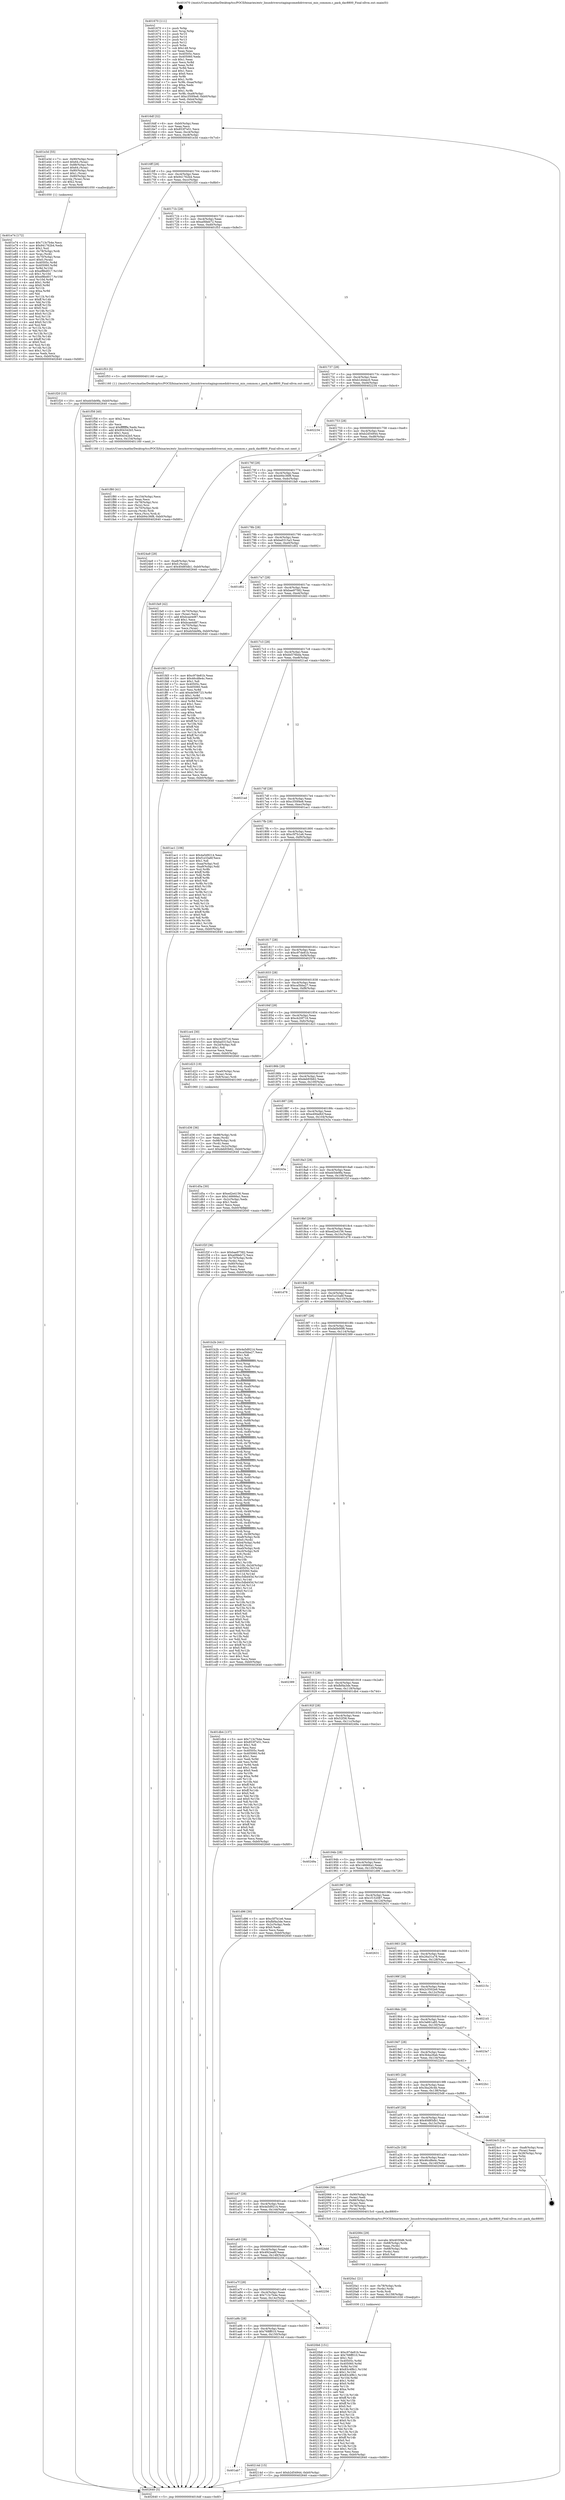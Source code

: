 digraph "0x401670" {
  label = "0x401670 (/mnt/c/Users/mathe/Desktop/tcc/POCII/binaries/extr_linuxdriversstagingcomedidriversni_mio_common.c_pack_dac8800_Final-ollvm.out::main(0))"
  labelloc = "t"
  node[shape=record]

  Entry [label="",width=0.3,height=0.3,shape=circle,fillcolor=black,style=filled]
  "0x4016df" [label="{
     0x4016df [32]\l
     | [instrs]\l
     &nbsp;&nbsp;0x4016df \<+6\>: mov -0xb0(%rbp),%eax\l
     &nbsp;&nbsp;0x4016e5 \<+2\>: mov %eax,%ecx\l
     &nbsp;&nbsp;0x4016e7 \<+6\>: sub $0x853f7e51,%ecx\l
     &nbsp;&nbsp;0x4016ed \<+6\>: mov %eax,-0xc4(%rbp)\l
     &nbsp;&nbsp;0x4016f3 \<+6\>: mov %ecx,-0xc8(%rbp)\l
     &nbsp;&nbsp;0x4016f9 \<+6\>: je 0000000000401e3d \<main+0x7cd\>\l
  }"]
  "0x401e3d" [label="{
     0x401e3d [55]\l
     | [instrs]\l
     &nbsp;&nbsp;0x401e3d \<+7\>: mov -0x90(%rbp),%rax\l
     &nbsp;&nbsp;0x401e44 \<+6\>: movl $0x64,(%rax)\l
     &nbsp;&nbsp;0x401e4a \<+7\>: mov -0x88(%rbp),%rax\l
     &nbsp;&nbsp;0x401e51 \<+6\>: movl $0x64,(%rax)\l
     &nbsp;&nbsp;0x401e57 \<+4\>: mov -0x80(%rbp),%rax\l
     &nbsp;&nbsp;0x401e5b \<+6\>: movl $0x1,(%rax)\l
     &nbsp;&nbsp;0x401e61 \<+4\>: mov -0x80(%rbp),%rax\l
     &nbsp;&nbsp;0x401e65 \<+3\>: movslq (%rax),%rax\l
     &nbsp;&nbsp;0x401e68 \<+4\>: shl $0x2,%rax\l
     &nbsp;&nbsp;0x401e6c \<+3\>: mov %rax,%rdi\l
     &nbsp;&nbsp;0x401e6f \<+5\>: call 0000000000401050 \<malloc@plt\>\l
     | [calls]\l
     &nbsp;&nbsp;0x401050 \{1\} (unknown)\l
  }"]
  "0x4016ff" [label="{
     0x4016ff [28]\l
     | [instrs]\l
     &nbsp;&nbsp;0x4016ff \<+5\>: jmp 0000000000401704 \<main+0x94\>\l
     &nbsp;&nbsp;0x401704 \<+6\>: mov -0xc4(%rbp),%eax\l
     &nbsp;&nbsp;0x40170a \<+5\>: sub $0x941762b4,%eax\l
     &nbsp;&nbsp;0x40170f \<+6\>: mov %eax,-0xcc(%rbp)\l
     &nbsp;&nbsp;0x401715 \<+6\>: je 0000000000401f20 \<main+0x8b0\>\l
  }"]
  Exit [label="",width=0.3,height=0.3,shape=circle,fillcolor=black,style=filled,peripheries=2]
  "0x401f20" [label="{
     0x401f20 [15]\l
     | [instrs]\l
     &nbsp;&nbsp;0x401f20 \<+10\>: movl $0xeb5de9fa,-0xb0(%rbp)\l
     &nbsp;&nbsp;0x401f2a \<+5\>: jmp 0000000000402640 \<main+0xfd0\>\l
  }"]
  "0x40171b" [label="{
     0x40171b [28]\l
     | [instrs]\l
     &nbsp;&nbsp;0x40171b \<+5\>: jmp 0000000000401720 \<main+0xb0\>\l
     &nbsp;&nbsp;0x401720 \<+6\>: mov -0xc4(%rbp),%eax\l
     &nbsp;&nbsp;0x401726 \<+5\>: sub $0xa0fdeb72,%eax\l
     &nbsp;&nbsp;0x40172b \<+6\>: mov %eax,-0xd0(%rbp)\l
     &nbsp;&nbsp;0x401731 \<+6\>: je 0000000000401f53 \<main+0x8e3\>\l
  }"]
  "0x401ab7" [label="{
     0x401ab7\l
  }", style=dashed]
  "0x401f53" [label="{
     0x401f53 [5]\l
     | [instrs]\l
     &nbsp;&nbsp;0x401f53 \<+5\>: call 0000000000401160 \<next_i\>\l
     | [calls]\l
     &nbsp;&nbsp;0x401160 \{1\} (/mnt/c/Users/mathe/Desktop/tcc/POCII/binaries/extr_linuxdriversstagingcomedidriversni_mio_common.c_pack_dac8800_Final-ollvm.out::next_i)\l
  }"]
  "0x401737" [label="{
     0x401737 [28]\l
     | [instrs]\l
     &nbsp;&nbsp;0x401737 \<+5\>: jmp 000000000040173c \<main+0xcc\>\l
     &nbsp;&nbsp;0x40173c \<+6\>: mov -0xc4(%rbp),%eax\l
     &nbsp;&nbsp;0x401742 \<+5\>: sub $0xb1d44ec0,%eax\l
     &nbsp;&nbsp;0x401747 \<+6\>: mov %eax,-0xd4(%rbp)\l
     &nbsp;&nbsp;0x40174d \<+6\>: je 0000000000402234 \<main+0xbc4\>\l
  }"]
  "0x40214d" [label="{
     0x40214d [15]\l
     | [instrs]\l
     &nbsp;&nbsp;0x40214d \<+10\>: movl $0xb2d54944,-0xb0(%rbp)\l
     &nbsp;&nbsp;0x402157 \<+5\>: jmp 0000000000402640 \<main+0xfd0\>\l
  }"]
  "0x402234" [label="{
     0x402234\l
  }", style=dashed]
  "0x401753" [label="{
     0x401753 [28]\l
     | [instrs]\l
     &nbsp;&nbsp;0x401753 \<+5\>: jmp 0000000000401758 \<main+0xe8\>\l
     &nbsp;&nbsp;0x401758 \<+6\>: mov -0xc4(%rbp),%eax\l
     &nbsp;&nbsp;0x40175e \<+5\>: sub $0xb2d54944,%eax\l
     &nbsp;&nbsp;0x401763 \<+6\>: mov %eax,-0xd8(%rbp)\l
     &nbsp;&nbsp;0x401769 \<+6\>: je 00000000004024a9 \<main+0xe39\>\l
  }"]
  "0x401a9b" [label="{
     0x401a9b [28]\l
     | [instrs]\l
     &nbsp;&nbsp;0x401a9b \<+5\>: jmp 0000000000401aa0 \<main+0x430\>\l
     &nbsp;&nbsp;0x401aa0 \<+6\>: mov -0xc4(%rbp),%eax\l
     &nbsp;&nbsp;0x401aa6 \<+5\>: sub $0x768ff010,%eax\l
     &nbsp;&nbsp;0x401aab \<+6\>: mov %eax,-0x150(%rbp)\l
     &nbsp;&nbsp;0x401ab1 \<+6\>: je 000000000040214d \<main+0xadd\>\l
  }"]
  "0x4024a9" [label="{
     0x4024a9 [28]\l
     | [instrs]\l
     &nbsp;&nbsp;0x4024a9 \<+7\>: mov -0xa8(%rbp),%rax\l
     &nbsp;&nbsp;0x4024b0 \<+6\>: movl $0x0,(%rax)\l
     &nbsp;&nbsp;0x4024b6 \<+10\>: movl $0x40d85db1,-0xb0(%rbp)\l
     &nbsp;&nbsp;0x4024c0 \<+5\>: jmp 0000000000402640 \<main+0xfd0\>\l
  }"]
  "0x40176f" [label="{
     0x40176f [28]\l
     | [instrs]\l
     &nbsp;&nbsp;0x40176f \<+5\>: jmp 0000000000401774 \<main+0x104\>\l
     &nbsp;&nbsp;0x401774 \<+6\>: mov -0xc4(%rbp),%eax\l
     &nbsp;&nbsp;0x40177a \<+5\>: sub $0xb94c36f8,%eax\l
     &nbsp;&nbsp;0x40177f \<+6\>: mov %eax,-0xdc(%rbp)\l
     &nbsp;&nbsp;0x401785 \<+6\>: je 0000000000401fa9 \<main+0x939\>\l
  }"]
  "0x402522" [label="{
     0x402522\l
  }", style=dashed]
  "0x401fa9" [label="{
     0x401fa9 [42]\l
     | [instrs]\l
     &nbsp;&nbsp;0x401fa9 \<+4\>: mov -0x70(%rbp),%rax\l
     &nbsp;&nbsp;0x401fad \<+2\>: mov (%rax),%ecx\l
     &nbsp;&nbsp;0x401faf \<+6\>: add $0xbcae4d87,%ecx\l
     &nbsp;&nbsp;0x401fb5 \<+3\>: add $0x1,%ecx\l
     &nbsp;&nbsp;0x401fb8 \<+6\>: sub $0xbcae4d87,%ecx\l
     &nbsp;&nbsp;0x401fbe \<+4\>: mov -0x70(%rbp),%rax\l
     &nbsp;&nbsp;0x401fc2 \<+2\>: mov %ecx,(%rax)\l
     &nbsp;&nbsp;0x401fc4 \<+10\>: movl $0xeb5de9fa,-0xb0(%rbp)\l
     &nbsp;&nbsp;0x401fce \<+5\>: jmp 0000000000402640 \<main+0xfd0\>\l
  }"]
  "0x40178b" [label="{
     0x40178b [28]\l
     | [instrs]\l
     &nbsp;&nbsp;0x40178b \<+5\>: jmp 0000000000401790 \<main+0x120\>\l
     &nbsp;&nbsp;0x401790 \<+6\>: mov -0xc4(%rbp),%eax\l
     &nbsp;&nbsp;0x401796 \<+5\>: sub $0xba0315a3,%eax\l
     &nbsp;&nbsp;0x40179b \<+6\>: mov %eax,-0xe0(%rbp)\l
     &nbsp;&nbsp;0x4017a1 \<+6\>: je 0000000000401d02 \<main+0x692\>\l
  }"]
  "0x401a7f" [label="{
     0x401a7f [28]\l
     | [instrs]\l
     &nbsp;&nbsp;0x401a7f \<+5\>: jmp 0000000000401a84 \<main+0x414\>\l
     &nbsp;&nbsp;0x401a84 \<+6\>: mov -0xc4(%rbp),%eax\l
     &nbsp;&nbsp;0x401a8a \<+5\>: sub $0x713c7b4e,%eax\l
     &nbsp;&nbsp;0x401a8f \<+6\>: mov %eax,-0x14c(%rbp)\l
     &nbsp;&nbsp;0x401a95 \<+6\>: je 0000000000402522 \<main+0xeb2\>\l
  }"]
  "0x401d02" [label="{
     0x401d02\l
  }", style=dashed]
  "0x4017a7" [label="{
     0x4017a7 [28]\l
     | [instrs]\l
     &nbsp;&nbsp;0x4017a7 \<+5\>: jmp 00000000004017ac \<main+0x13c\>\l
     &nbsp;&nbsp;0x4017ac \<+6\>: mov -0xc4(%rbp),%eax\l
     &nbsp;&nbsp;0x4017b2 \<+5\>: sub $0xbae97582,%eax\l
     &nbsp;&nbsp;0x4017b7 \<+6\>: mov %eax,-0xe4(%rbp)\l
     &nbsp;&nbsp;0x4017bd \<+6\>: je 0000000000401fd3 \<main+0x963\>\l
  }"]
  "0x402256" [label="{
     0x402256\l
  }", style=dashed]
  "0x401fd3" [label="{
     0x401fd3 [147]\l
     | [instrs]\l
     &nbsp;&nbsp;0x401fd3 \<+5\>: mov $0xc97de81b,%eax\l
     &nbsp;&nbsp;0x401fd8 \<+5\>: mov $0x46cd8e4c,%ecx\l
     &nbsp;&nbsp;0x401fdd \<+2\>: mov $0x1,%dl\l
     &nbsp;&nbsp;0x401fdf \<+7\>: mov 0x40505c,%esi\l
     &nbsp;&nbsp;0x401fe6 \<+7\>: mov 0x405060,%edi\l
     &nbsp;&nbsp;0x401fed \<+3\>: mov %esi,%r8d\l
     &nbsp;&nbsp;0x401ff0 \<+7\>: add $0xde566723,%r8d\l
     &nbsp;&nbsp;0x401ff7 \<+4\>: sub $0x1,%r8d\l
     &nbsp;&nbsp;0x401ffb \<+7\>: sub $0xde566723,%r8d\l
     &nbsp;&nbsp;0x402002 \<+4\>: imul %r8d,%esi\l
     &nbsp;&nbsp;0x402006 \<+3\>: and $0x1,%esi\l
     &nbsp;&nbsp;0x402009 \<+3\>: cmp $0x0,%esi\l
     &nbsp;&nbsp;0x40200c \<+4\>: sete %r9b\l
     &nbsp;&nbsp;0x402010 \<+3\>: cmp $0xa,%edi\l
     &nbsp;&nbsp;0x402013 \<+4\>: setl %r10b\l
     &nbsp;&nbsp;0x402017 \<+3\>: mov %r9b,%r11b\l
     &nbsp;&nbsp;0x40201a \<+4\>: xor $0xff,%r11b\l
     &nbsp;&nbsp;0x40201e \<+3\>: mov %r10b,%bl\l
     &nbsp;&nbsp;0x402021 \<+3\>: xor $0xff,%bl\l
     &nbsp;&nbsp;0x402024 \<+3\>: xor $0x1,%dl\l
     &nbsp;&nbsp;0x402027 \<+3\>: mov %r11b,%r14b\l
     &nbsp;&nbsp;0x40202a \<+4\>: and $0xff,%r14b\l
     &nbsp;&nbsp;0x40202e \<+3\>: and %dl,%r9b\l
     &nbsp;&nbsp;0x402031 \<+3\>: mov %bl,%r15b\l
     &nbsp;&nbsp;0x402034 \<+4\>: and $0xff,%r15b\l
     &nbsp;&nbsp;0x402038 \<+3\>: and %dl,%r10b\l
     &nbsp;&nbsp;0x40203b \<+3\>: or %r9b,%r14b\l
     &nbsp;&nbsp;0x40203e \<+3\>: or %r10b,%r15b\l
     &nbsp;&nbsp;0x402041 \<+3\>: xor %r15b,%r14b\l
     &nbsp;&nbsp;0x402044 \<+3\>: or %bl,%r11b\l
     &nbsp;&nbsp;0x402047 \<+4\>: xor $0xff,%r11b\l
     &nbsp;&nbsp;0x40204b \<+3\>: or $0x1,%dl\l
     &nbsp;&nbsp;0x40204e \<+3\>: and %dl,%r11b\l
     &nbsp;&nbsp;0x402051 \<+3\>: or %r11b,%r14b\l
     &nbsp;&nbsp;0x402054 \<+4\>: test $0x1,%r14b\l
     &nbsp;&nbsp;0x402058 \<+3\>: cmovne %ecx,%eax\l
     &nbsp;&nbsp;0x40205b \<+6\>: mov %eax,-0xb0(%rbp)\l
     &nbsp;&nbsp;0x402061 \<+5\>: jmp 0000000000402640 \<main+0xfd0\>\l
  }"]
  "0x4017c3" [label="{
     0x4017c3 [28]\l
     | [instrs]\l
     &nbsp;&nbsp;0x4017c3 \<+5\>: jmp 00000000004017c8 \<main+0x158\>\l
     &nbsp;&nbsp;0x4017c8 \<+6\>: mov -0xc4(%rbp),%eax\l
     &nbsp;&nbsp;0x4017ce \<+5\>: sub $0xbb576bda,%eax\l
     &nbsp;&nbsp;0x4017d3 \<+6\>: mov %eax,-0xe8(%rbp)\l
     &nbsp;&nbsp;0x4017d9 \<+6\>: je 00000000004021ad \<main+0xb3d\>\l
  }"]
  "0x401a63" [label="{
     0x401a63 [28]\l
     | [instrs]\l
     &nbsp;&nbsp;0x401a63 \<+5\>: jmp 0000000000401a68 \<main+0x3f8\>\l
     &nbsp;&nbsp;0x401a68 \<+6\>: mov -0xc4(%rbp),%eax\l
     &nbsp;&nbsp;0x401a6e \<+5\>: sub $0x4f42ea6f,%eax\l
     &nbsp;&nbsp;0x401a73 \<+6\>: mov %eax,-0x148(%rbp)\l
     &nbsp;&nbsp;0x401a79 \<+6\>: je 0000000000402256 \<main+0xbe6\>\l
  }"]
  "0x4021ad" [label="{
     0x4021ad\l
  }", style=dashed]
  "0x4017df" [label="{
     0x4017df [28]\l
     | [instrs]\l
     &nbsp;&nbsp;0x4017df \<+5\>: jmp 00000000004017e4 \<main+0x174\>\l
     &nbsp;&nbsp;0x4017e4 \<+6\>: mov -0xc4(%rbp),%eax\l
     &nbsp;&nbsp;0x4017ea \<+5\>: sub $0xc350f4e8,%eax\l
     &nbsp;&nbsp;0x4017ef \<+6\>: mov %eax,-0xec(%rbp)\l
     &nbsp;&nbsp;0x4017f5 \<+6\>: je 0000000000401ac1 \<main+0x451\>\l
  }"]
  "0x4024dd" [label="{
     0x4024dd\l
  }", style=dashed]
  "0x401ac1" [label="{
     0x401ac1 [106]\l
     | [instrs]\l
     &nbsp;&nbsp;0x401ac1 \<+5\>: mov $0x4a5d9214,%eax\l
     &nbsp;&nbsp;0x401ac6 \<+5\>: mov $0xf1e33a6f,%ecx\l
     &nbsp;&nbsp;0x401acb \<+2\>: mov $0x1,%dl\l
     &nbsp;&nbsp;0x401acd \<+7\>: mov -0xaa(%rbp),%sil\l
     &nbsp;&nbsp;0x401ad4 \<+7\>: mov -0xa9(%rbp),%dil\l
     &nbsp;&nbsp;0x401adb \<+3\>: mov %sil,%r8b\l
     &nbsp;&nbsp;0x401ade \<+4\>: xor $0xff,%r8b\l
     &nbsp;&nbsp;0x401ae2 \<+3\>: mov %dil,%r9b\l
     &nbsp;&nbsp;0x401ae5 \<+4\>: xor $0xff,%r9b\l
     &nbsp;&nbsp;0x401ae9 \<+3\>: xor $0x0,%dl\l
     &nbsp;&nbsp;0x401aec \<+3\>: mov %r8b,%r10b\l
     &nbsp;&nbsp;0x401aef \<+4\>: and $0x0,%r10b\l
     &nbsp;&nbsp;0x401af3 \<+3\>: and %dl,%sil\l
     &nbsp;&nbsp;0x401af6 \<+3\>: mov %r9b,%r11b\l
     &nbsp;&nbsp;0x401af9 \<+4\>: and $0x0,%r11b\l
     &nbsp;&nbsp;0x401afd \<+3\>: and %dl,%dil\l
     &nbsp;&nbsp;0x401b00 \<+3\>: or %sil,%r10b\l
     &nbsp;&nbsp;0x401b03 \<+3\>: or %dil,%r11b\l
     &nbsp;&nbsp;0x401b06 \<+3\>: xor %r11b,%r10b\l
     &nbsp;&nbsp;0x401b09 \<+3\>: or %r9b,%r8b\l
     &nbsp;&nbsp;0x401b0c \<+4\>: xor $0xff,%r8b\l
     &nbsp;&nbsp;0x401b10 \<+3\>: or $0x0,%dl\l
     &nbsp;&nbsp;0x401b13 \<+3\>: and %dl,%r8b\l
     &nbsp;&nbsp;0x401b16 \<+3\>: or %r8b,%r10b\l
     &nbsp;&nbsp;0x401b19 \<+4\>: test $0x1,%r10b\l
     &nbsp;&nbsp;0x401b1d \<+3\>: cmovne %ecx,%eax\l
     &nbsp;&nbsp;0x401b20 \<+6\>: mov %eax,-0xb0(%rbp)\l
     &nbsp;&nbsp;0x401b26 \<+5\>: jmp 0000000000402640 \<main+0xfd0\>\l
  }"]
  "0x4017fb" [label="{
     0x4017fb [28]\l
     | [instrs]\l
     &nbsp;&nbsp;0x4017fb \<+5\>: jmp 0000000000401800 \<main+0x190\>\l
     &nbsp;&nbsp;0x401800 \<+6\>: mov -0xc4(%rbp),%eax\l
     &nbsp;&nbsp;0x401806 \<+5\>: sub $0xc5f7b1e6,%eax\l
     &nbsp;&nbsp;0x40180b \<+6\>: mov %eax,-0xf0(%rbp)\l
     &nbsp;&nbsp;0x401811 \<+6\>: je 0000000000402398 \<main+0xd28\>\l
  }"]
  "0x402640" [label="{
     0x402640 [5]\l
     | [instrs]\l
     &nbsp;&nbsp;0x402640 \<+5\>: jmp 00000000004016df \<main+0x6f\>\l
  }"]
  "0x401670" [label="{
     0x401670 [111]\l
     | [instrs]\l
     &nbsp;&nbsp;0x401670 \<+1\>: push %rbp\l
     &nbsp;&nbsp;0x401671 \<+3\>: mov %rsp,%rbp\l
     &nbsp;&nbsp;0x401674 \<+2\>: push %r15\l
     &nbsp;&nbsp;0x401676 \<+2\>: push %r14\l
     &nbsp;&nbsp;0x401678 \<+2\>: push %r13\l
     &nbsp;&nbsp;0x40167a \<+2\>: push %r12\l
     &nbsp;&nbsp;0x40167c \<+1\>: push %rbx\l
     &nbsp;&nbsp;0x40167d \<+7\>: sub $0x148,%rsp\l
     &nbsp;&nbsp;0x401684 \<+2\>: xor %eax,%eax\l
     &nbsp;&nbsp;0x401686 \<+7\>: mov 0x40505c,%ecx\l
     &nbsp;&nbsp;0x40168d \<+7\>: mov 0x405060,%edx\l
     &nbsp;&nbsp;0x401694 \<+3\>: sub $0x1,%eax\l
     &nbsp;&nbsp;0x401697 \<+3\>: mov %ecx,%r8d\l
     &nbsp;&nbsp;0x40169a \<+3\>: add %eax,%r8d\l
     &nbsp;&nbsp;0x40169d \<+4\>: imul %r8d,%ecx\l
     &nbsp;&nbsp;0x4016a1 \<+3\>: and $0x1,%ecx\l
     &nbsp;&nbsp;0x4016a4 \<+3\>: cmp $0x0,%ecx\l
     &nbsp;&nbsp;0x4016a7 \<+4\>: sete %r9b\l
     &nbsp;&nbsp;0x4016ab \<+4\>: and $0x1,%r9b\l
     &nbsp;&nbsp;0x4016af \<+7\>: mov %r9b,-0xaa(%rbp)\l
     &nbsp;&nbsp;0x4016b6 \<+3\>: cmp $0xa,%edx\l
     &nbsp;&nbsp;0x4016b9 \<+4\>: setl %r9b\l
     &nbsp;&nbsp;0x4016bd \<+4\>: and $0x1,%r9b\l
     &nbsp;&nbsp;0x4016c1 \<+7\>: mov %r9b,-0xa9(%rbp)\l
     &nbsp;&nbsp;0x4016c8 \<+10\>: movl $0xc350f4e8,-0xb0(%rbp)\l
     &nbsp;&nbsp;0x4016d2 \<+6\>: mov %edi,-0xb4(%rbp)\l
     &nbsp;&nbsp;0x4016d8 \<+7\>: mov %rsi,-0xc0(%rbp)\l
  }"]
  "0x4020b6" [label="{
     0x4020b6 [151]\l
     | [instrs]\l
     &nbsp;&nbsp;0x4020b6 \<+5\>: mov $0xc97de81b,%eax\l
     &nbsp;&nbsp;0x4020bb \<+5\>: mov $0x768ff010,%esi\l
     &nbsp;&nbsp;0x4020c0 \<+2\>: mov $0x1,%cl\l
     &nbsp;&nbsp;0x4020c2 \<+8\>: mov 0x40505c,%r8d\l
     &nbsp;&nbsp;0x4020ca \<+8\>: mov 0x405060,%r9d\l
     &nbsp;&nbsp;0x4020d2 \<+3\>: mov %r8d,%r10d\l
     &nbsp;&nbsp;0x4020d5 \<+7\>: sub $0x83c4f8c1,%r10d\l
     &nbsp;&nbsp;0x4020dc \<+4\>: sub $0x1,%r10d\l
     &nbsp;&nbsp;0x4020e0 \<+7\>: add $0x83c4f8c1,%r10d\l
     &nbsp;&nbsp;0x4020e7 \<+4\>: imul %r10d,%r8d\l
     &nbsp;&nbsp;0x4020eb \<+4\>: and $0x1,%r8d\l
     &nbsp;&nbsp;0x4020ef \<+4\>: cmp $0x0,%r8d\l
     &nbsp;&nbsp;0x4020f3 \<+4\>: sete %r11b\l
     &nbsp;&nbsp;0x4020f7 \<+4\>: cmp $0xa,%r9d\l
     &nbsp;&nbsp;0x4020fb \<+3\>: setl %bl\l
     &nbsp;&nbsp;0x4020fe \<+3\>: mov %r11b,%r14b\l
     &nbsp;&nbsp;0x402101 \<+4\>: xor $0xff,%r14b\l
     &nbsp;&nbsp;0x402105 \<+3\>: mov %bl,%r15b\l
     &nbsp;&nbsp;0x402108 \<+4\>: xor $0xff,%r15b\l
     &nbsp;&nbsp;0x40210c \<+3\>: xor $0x0,%cl\l
     &nbsp;&nbsp;0x40210f \<+3\>: mov %r14b,%r12b\l
     &nbsp;&nbsp;0x402112 \<+4\>: and $0x0,%r12b\l
     &nbsp;&nbsp;0x402116 \<+3\>: and %cl,%r11b\l
     &nbsp;&nbsp;0x402119 \<+3\>: mov %r15b,%r13b\l
     &nbsp;&nbsp;0x40211c \<+4\>: and $0x0,%r13b\l
     &nbsp;&nbsp;0x402120 \<+2\>: and %cl,%bl\l
     &nbsp;&nbsp;0x402122 \<+3\>: or %r11b,%r12b\l
     &nbsp;&nbsp;0x402125 \<+3\>: or %bl,%r13b\l
     &nbsp;&nbsp;0x402128 \<+3\>: xor %r13b,%r12b\l
     &nbsp;&nbsp;0x40212b \<+3\>: or %r15b,%r14b\l
     &nbsp;&nbsp;0x40212e \<+4\>: xor $0xff,%r14b\l
     &nbsp;&nbsp;0x402132 \<+3\>: or $0x0,%cl\l
     &nbsp;&nbsp;0x402135 \<+3\>: and %cl,%r14b\l
     &nbsp;&nbsp;0x402138 \<+3\>: or %r14b,%r12b\l
     &nbsp;&nbsp;0x40213b \<+4\>: test $0x1,%r12b\l
     &nbsp;&nbsp;0x40213f \<+3\>: cmovne %esi,%eax\l
     &nbsp;&nbsp;0x402142 \<+6\>: mov %eax,-0xb0(%rbp)\l
     &nbsp;&nbsp;0x402148 \<+5\>: jmp 0000000000402640 \<main+0xfd0\>\l
  }"]
  "0x402398" [label="{
     0x402398\l
  }", style=dashed]
  "0x401817" [label="{
     0x401817 [28]\l
     | [instrs]\l
     &nbsp;&nbsp;0x401817 \<+5\>: jmp 000000000040181c \<main+0x1ac\>\l
     &nbsp;&nbsp;0x40181c \<+6\>: mov -0xc4(%rbp),%eax\l
     &nbsp;&nbsp;0x401822 \<+5\>: sub $0xc97de81b,%eax\l
     &nbsp;&nbsp;0x401827 \<+6\>: mov %eax,-0xf4(%rbp)\l
     &nbsp;&nbsp;0x40182d \<+6\>: je 0000000000402579 \<main+0xf09\>\l
  }"]
  "0x4020a1" [label="{
     0x4020a1 [21]\l
     | [instrs]\l
     &nbsp;&nbsp;0x4020a1 \<+4\>: mov -0x78(%rbp),%rdx\l
     &nbsp;&nbsp;0x4020a5 \<+3\>: mov (%rdx),%rdx\l
     &nbsp;&nbsp;0x4020a8 \<+3\>: mov %rdx,%rdi\l
     &nbsp;&nbsp;0x4020ab \<+6\>: mov %eax,-0x158(%rbp)\l
     &nbsp;&nbsp;0x4020b1 \<+5\>: call 0000000000401030 \<free@plt\>\l
     | [calls]\l
     &nbsp;&nbsp;0x401030 \{1\} (unknown)\l
  }"]
  "0x402579" [label="{
     0x402579\l
  }", style=dashed]
  "0x401833" [label="{
     0x401833 [28]\l
     | [instrs]\l
     &nbsp;&nbsp;0x401833 \<+5\>: jmp 0000000000401838 \<main+0x1c8\>\l
     &nbsp;&nbsp;0x401838 \<+6\>: mov -0xc4(%rbp),%eax\l
     &nbsp;&nbsp;0x40183e \<+5\>: sub $0xca5bba27,%eax\l
     &nbsp;&nbsp;0x401843 \<+6\>: mov %eax,-0xf8(%rbp)\l
     &nbsp;&nbsp;0x401849 \<+6\>: je 0000000000401ce4 \<main+0x674\>\l
  }"]
  "0x402084" [label="{
     0x402084 [29]\l
     | [instrs]\l
     &nbsp;&nbsp;0x402084 \<+10\>: movabs $0x4030d6,%rdi\l
     &nbsp;&nbsp;0x40208e \<+4\>: mov -0x68(%rbp),%rdx\l
     &nbsp;&nbsp;0x402092 \<+2\>: mov %eax,(%rdx)\l
     &nbsp;&nbsp;0x402094 \<+4\>: mov -0x68(%rbp),%rdx\l
     &nbsp;&nbsp;0x402098 \<+2\>: mov (%rdx),%esi\l
     &nbsp;&nbsp;0x40209a \<+2\>: mov $0x0,%al\l
     &nbsp;&nbsp;0x40209c \<+5\>: call 0000000000401040 \<printf@plt\>\l
     | [calls]\l
     &nbsp;&nbsp;0x401040 \{1\} (unknown)\l
  }"]
  "0x401ce4" [label="{
     0x401ce4 [30]\l
     | [instrs]\l
     &nbsp;&nbsp;0x401ce4 \<+5\>: mov $0xcb20f716,%eax\l
     &nbsp;&nbsp;0x401ce9 \<+5\>: mov $0xba0315a3,%ecx\l
     &nbsp;&nbsp;0x401cee \<+3\>: mov -0x2d(%rbp),%dl\l
     &nbsp;&nbsp;0x401cf1 \<+3\>: test $0x1,%dl\l
     &nbsp;&nbsp;0x401cf4 \<+3\>: cmovne %ecx,%eax\l
     &nbsp;&nbsp;0x401cf7 \<+6\>: mov %eax,-0xb0(%rbp)\l
     &nbsp;&nbsp;0x401cfd \<+5\>: jmp 0000000000402640 \<main+0xfd0\>\l
  }"]
  "0x40184f" [label="{
     0x40184f [28]\l
     | [instrs]\l
     &nbsp;&nbsp;0x40184f \<+5\>: jmp 0000000000401854 \<main+0x1e4\>\l
     &nbsp;&nbsp;0x401854 \<+6\>: mov -0xc4(%rbp),%eax\l
     &nbsp;&nbsp;0x40185a \<+5\>: sub $0xcb20f716,%eax\l
     &nbsp;&nbsp;0x40185f \<+6\>: mov %eax,-0xfc(%rbp)\l
     &nbsp;&nbsp;0x401865 \<+6\>: je 0000000000401d23 \<main+0x6b3\>\l
  }"]
  "0x401a47" [label="{
     0x401a47 [28]\l
     | [instrs]\l
     &nbsp;&nbsp;0x401a47 \<+5\>: jmp 0000000000401a4c \<main+0x3dc\>\l
     &nbsp;&nbsp;0x401a4c \<+6\>: mov -0xc4(%rbp),%eax\l
     &nbsp;&nbsp;0x401a52 \<+5\>: sub $0x4a5d9214,%eax\l
     &nbsp;&nbsp;0x401a57 \<+6\>: mov %eax,-0x144(%rbp)\l
     &nbsp;&nbsp;0x401a5d \<+6\>: je 00000000004024dd \<main+0xe6d\>\l
  }"]
  "0x401d23" [label="{
     0x401d23 [19]\l
     | [instrs]\l
     &nbsp;&nbsp;0x401d23 \<+7\>: mov -0xa0(%rbp),%rax\l
     &nbsp;&nbsp;0x401d2a \<+3\>: mov (%rax),%rax\l
     &nbsp;&nbsp;0x401d2d \<+4\>: mov 0x8(%rax),%rdi\l
     &nbsp;&nbsp;0x401d31 \<+5\>: call 0000000000401060 \<atoi@plt\>\l
     | [calls]\l
     &nbsp;&nbsp;0x401060 \{1\} (unknown)\l
  }"]
  "0x40186b" [label="{
     0x40186b [28]\l
     | [instrs]\l
     &nbsp;&nbsp;0x40186b \<+5\>: jmp 0000000000401870 \<main+0x200\>\l
     &nbsp;&nbsp;0x401870 \<+6\>: mov -0xc4(%rbp),%eax\l
     &nbsp;&nbsp;0x401876 \<+5\>: sub $0xdeb93b62,%eax\l
     &nbsp;&nbsp;0x40187b \<+6\>: mov %eax,-0x100(%rbp)\l
     &nbsp;&nbsp;0x401881 \<+6\>: je 0000000000401d5a \<main+0x6ea\>\l
  }"]
  "0x402066" [label="{
     0x402066 [30]\l
     | [instrs]\l
     &nbsp;&nbsp;0x402066 \<+7\>: mov -0x90(%rbp),%rax\l
     &nbsp;&nbsp;0x40206d \<+2\>: mov (%rax),%edi\l
     &nbsp;&nbsp;0x40206f \<+7\>: mov -0x88(%rbp),%rax\l
     &nbsp;&nbsp;0x402076 \<+2\>: mov (%rax),%esi\l
     &nbsp;&nbsp;0x402078 \<+4\>: mov -0x78(%rbp),%rax\l
     &nbsp;&nbsp;0x40207c \<+3\>: mov (%rax),%rdx\l
     &nbsp;&nbsp;0x40207f \<+5\>: call 00000000004015c0 \<pack_dac8800\>\l
     | [calls]\l
     &nbsp;&nbsp;0x4015c0 \{1\} (/mnt/c/Users/mathe/Desktop/tcc/POCII/binaries/extr_linuxdriversstagingcomedidriversni_mio_common.c_pack_dac8800_Final-ollvm.out::pack_dac8800)\l
  }"]
  "0x401d5a" [label="{
     0x401d5a [30]\l
     | [instrs]\l
     &nbsp;&nbsp;0x401d5a \<+5\>: mov $0xed2e4156,%eax\l
     &nbsp;&nbsp;0x401d5f \<+5\>: mov $0x146666a1,%ecx\l
     &nbsp;&nbsp;0x401d64 \<+3\>: mov -0x2c(%rbp),%edx\l
     &nbsp;&nbsp;0x401d67 \<+3\>: cmp $0x1,%edx\l
     &nbsp;&nbsp;0x401d6a \<+3\>: cmovl %ecx,%eax\l
     &nbsp;&nbsp;0x401d6d \<+6\>: mov %eax,-0xb0(%rbp)\l
     &nbsp;&nbsp;0x401d73 \<+5\>: jmp 0000000000402640 \<main+0xfd0\>\l
  }"]
  "0x401887" [label="{
     0x401887 [28]\l
     | [instrs]\l
     &nbsp;&nbsp;0x401887 \<+5\>: jmp 000000000040188c \<main+0x21c\>\l
     &nbsp;&nbsp;0x40188c \<+6\>: mov -0xc4(%rbp),%eax\l
     &nbsp;&nbsp;0x401892 \<+5\>: sub $0xe494a9cf,%eax\l
     &nbsp;&nbsp;0x401897 \<+6\>: mov %eax,-0x104(%rbp)\l
     &nbsp;&nbsp;0x40189d \<+6\>: je 000000000040243a \<main+0xdca\>\l
  }"]
  "0x401a2b" [label="{
     0x401a2b [28]\l
     | [instrs]\l
     &nbsp;&nbsp;0x401a2b \<+5\>: jmp 0000000000401a30 \<main+0x3c0\>\l
     &nbsp;&nbsp;0x401a30 \<+6\>: mov -0xc4(%rbp),%eax\l
     &nbsp;&nbsp;0x401a36 \<+5\>: sub $0x46cd8e4c,%eax\l
     &nbsp;&nbsp;0x401a3b \<+6\>: mov %eax,-0x140(%rbp)\l
     &nbsp;&nbsp;0x401a41 \<+6\>: je 0000000000402066 \<main+0x9f6\>\l
  }"]
  "0x40243a" [label="{
     0x40243a\l
  }", style=dashed]
  "0x4018a3" [label="{
     0x4018a3 [28]\l
     | [instrs]\l
     &nbsp;&nbsp;0x4018a3 \<+5\>: jmp 00000000004018a8 \<main+0x238\>\l
     &nbsp;&nbsp;0x4018a8 \<+6\>: mov -0xc4(%rbp),%eax\l
     &nbsp;&nbsp;0x4018ae \<+5\>: sub $0xeb5de9fa,%eax\l
     &nbsp;&nbsp;0x4018b3 \<+6\>: mov %eax,-0x108(%rbp)\l
     &nbsp;&nbsp;0x4018b9 \<+6\>: je 0000000000401f2f \<main+0x8bf\>\l
  }"]
  "0x4024c5" [label="{
     0x4024c5 [24]\l
     | [instrs]\l
     &nbsp;&nbsp;0x4024c5 \<+7\>: mov -0xa8(%rbp),%rax\l
     &nbsp;&nbsp;0x4024cc \<+2\>: mov (%rax),%eax\l
     &nbsp;&nbsp;0x4024ce \<+4\>: lea -0x28(%rbp),%rsp\l
     &nbsp;&nbsp;0x4024d2 \<+1\>: pop %rbx\l
     &nbsp;&nbsp;0x4024d3 \<+2\>: pop %r12\l
     &nbsp;&nbsp;0x4024d5 \<+2\>: pop %r13\l
     &nbsp;&nbsp;0x4024d7 \<+2\>: pop %r14\l
     &nbsp;&nbsp;0x4024d9 \<+2\>: pop %r15\l
     &nbsp;&nbsp;0x4024db \<+1\>: pop %rbp\l
     &nbsp;&nbsp;0x4024dc \<+1\>: ret\l
  }"]
  "0x401f2f" [label="{
     0x401f2f [36]\l
     | [instrs]\l
     &nbsp;&nbsp;0x401f2f \<+5\>: mov $0xbae97582,%eax\l
     &nbsp;&nbsp;0x401f34 \<+5\>: mov $0xa0fdeb72,%ecx\l
     &nbsp;&nbsp;0x401f39 \<+4\>: mov -0x70(%rbp),%rdx\l
     &nbsp;&nbsp;0x401f3d \<+2\>: mov (%rdx),%esi\l
     &nbsp;&nbsp;0x401f3f \<+4\>: mov -0x80(%rbp),%rdx\l
     &nbsp;&nbsp;0x401f43 \<+2\>: cmp (%rdx),%esi\l
     &nbsp;&nbsp;0x401f45 \<+3\>: cmovl %ecx,%eax\l
     &nbsp;&nbsp;0x401f48 \<+6\>: mov %eax,-0xb0(%rbp)\l
     &nbsp;&nbsp;0x401f4e \<+5\>: jmp 0000000000402640 \<main+0xfd0\>\l
  }"]
  "0x4018bf" [label="{
     0x4018bf [28]\l
     | [instrs]\l
     &nbsp;&nbsp;0x4018bf \<+5\>: jmp 00000000004018c4 \<main+0x254\>\l
     &nbsp;&nbsp;0x4018c4 \<+6\>: mov -0xc4(%rbp),%eax\l
     &nbsp;&nbsp;0x4018ca \<+5\>: sub $0xed2e4156,%eax\l
     &nbsp;&nbsp;0x4018cf \<+6\>: mov %eax,-0x10c(%rbp)\l
     &nbsp;&nbsp;0x4018d5 \<+6\>: je 0000000000401d78 \<main+0x708\>\l
  }"]
  "0x401a0f" [label="{
     0x401a0f [28]\l
     | [instrs]\l
     &nbsp;&nbsp;0x401a0f \<+5\>: jmp 0000000000401a14 \<main+0x3a4\>\l
     &nbsp;&nbsp;0x401a14 \<+6\>: mov -0xc4(%rbp),%eax\l
     &nbsp;&nbsp;0x401a1a \<+5\>: sub $0x40d85db1,%eax\l
     &nbsp;&nbsp;0x401a1f \<+6\>: mov %eax,-0x13c(%rbp)\l
     &nbsp;&nbsp;0x401a25 \<+6\>: je 00000000004024c5 \<main+0xe55\>\l
  }"]
  "0x401d78" [label="{
     0x401d78\l
  }", style=dashed]
  "0x4018db" [label="{
     0x4018db [28]\l
     | [instrs]\l
     &nbsp;&nbsp;0x4018db \<+5\>: jmp 00000000004018e0 \<main+0x270\>\l
     &nbsp;&nbsp;0x4018e0 \<+6\>: mov -0xc4(%rbp),%eax\l
     &nbsp;&nbsp;0x4018e6 \<+5\>: sub $0xf1e33a6f,%eax\l
     &nbsp;&nbsp;0x4018eb \<+6\>: mov %eax,-0x110(%rbp)\l
     &nbsp;&nbsp;0x4018f1 \<+6\>: je 0000000000401b2b \<main+0x4bb\>\l
  }"]
  "0x4025d8" [label="{
     0x4025d8\l
  }", style=dashed]
  "0x401b2b" [label="{
     0x401b2b [441]\l
     | [instrs]\l
     &nbsp;&nbsp;0x401b2b \<+5\>: mov $0x4a5d9214,%eax\l
     &nbsp;&nbsp;0x401b30 \<+5\>: mov $0xca5bba27,%ecx\l
     &nbsp;&nbsp;0x401b35 \<+2\>: mov $0x1,%dl\l
     &nbsp;&nbsp;0x401b37 \<+3\>: mov %rsp,%rsi\l
     &nbsp;&nbsp;0x401b3a \<+4\>: add $0xfffffffffffffff0,%rsi\l
     &nbsp;&nbsp;0x401b3e \<+3\>: mov %rsi,%rsp\l
     &nbsp;&nbsp;0x401b41 \<+7\>: mov %rsi,-0xa8(%rbp)\l
     &nbsp;&nbsp;0x401b48 \<+3\>: mov %rsp,%rsi\l
     &nbsp;&nbsp;0x401b4b \<+4\>: add $0xfffffffffffffff0,%rsi\l
     &nbsp;&nbsp;0x401b4f \<+3\>: mov %rsi,%rsp\l
     &nbsp;&nbsp;0x401b52 \<+3\>: mov %rsp,%rdi\l
     &nbsp;&nbsp;0x401b55 \<+4\>: add $0xfffffffffffffff0,%rdi\l
     &nbsp;&nbsp;0x401b59 \<+3\>: mov %rdi,%rsp\l
     &nbsp;&nbsp;0x401b5c \<+7\>: mov %rdi,-0xa0(%rbp)\l
     &nbsp;&nbsp;0x401b63 \<+3\>: mov %rsp,%rdi\l
     &nbsp;&nbsp;0x401b66 \<+4\>: add $0xfffffffffffffff0,%rdi\l
     &nbsp;&nbsp;0x401b6a \<+3\>: mov %rdi,%rsp\l
     &nbsp;&nbsp;0x401b6d \<+7\>: mov %rdi,-0x98(%rbp)\l
     &nbsp;&nbsp;0x401b74 \<+3\>: mov %rsp,%rdi\l
     &nbsp;&nbsp;0x401b77 \<+4\>: add $0xfffffffffffffff0,%rdi\l
     &nbsp;&nbsp;0x401b7b \<+3\>: mov %rdi,%rsp\l
     &nbsp;&nbsp;0x401b7e \<+7\>: mov %rdi,-0x90(%rbp)\l
     &nbsp;&nbsp;0x401b85 \<+3\>: mov %rsp,%rdi\l
     &nbsp;&nbsp;0x401b88 \<+4\>: add $0xfffffffffffffff0,%rdi\l
     &nbsp;&nbsp;0x401b8c \<+3\>: mov %rdi,%rsp\l
     &nbsp;&nbsp;0x401b8f \<+7\>: mov %rdi,-0x88(%rbp)\l
     &nbsp;&nbsp;0x401b96 \<+3\>: mov %rsp,%rdi\l
     &nbsp;&nbsp;0x401b99 \<+4\>: add $0xfffffffffffffff0,%rdi\l
     &nbsp;&nbsp;0x401b9d \<+3\>: mov %rdi,%rsp\l
     &nbsp;&nbsp;0x401ba0 \<+4\>: mov %rdi,-0x80(%rbp)\l
     &nbsp;&nbsp;0x401ba4 \<+3\>: mov %rsp,%rdi\l
     &nbsp;&nbsp;0x401ba7 \<+4\>: add $0xfffffffffffffff0,%rdi\l
     &nbsp;&nbsp;0x401bab \<+3\>: mov %rdi,%rsp\l
     &nbsp;&nbsp;0x401bae \<+4\>: mov %rdi,-0x78(%rbp)\l
     &nbsp;&nbsp;0x401bb2 \<+3\>: mov %rsp,%rdi\l
     &nbsp;&nbsp;0x401bb5 \<+4\>: add $0xfffffffffffffff0,%rdi\l
     &nbsp;&nbsp;0x401bb9 \<+3\>: mov %rdi,%rsp\l
     &nbsp;&nbsp;0x401bbc \<+4\>: mov %rdi,-0x70(%rbp)\l
     &nbsp;&nbsp;0x401bc0 \<+3\>: mov %rsp,%rdi\l
     &nbsp;&nbsp;0x401bc3 \<+4\>: add $0xfffffffffffffff0,%rdi\l
     &nbsp;&nbsp;0x401bc7 \<+3\>: mov %rdi,%rsp\l
     &nbsp;&nbsp;0x401bca \<+4\>: mov %rdi,-0x68(%rbp)\l
     &nbsp;&nbsp;0x401bce \<+3\>: mov %rsp,%rdi\l
     &nbsp;&nbsp;0x401bd1 \<+4\>: add $0xfffffffffffffff0,%rdi\l
     &nbsp;&nbsp;0x401bd5 \<+3\>: mov %rdi,%rsp\l
     &nbsp;&nbsp;0x401bd8 \<+4\>: mov %rdi,-0x60(%rbp)\l
     &nbsp;&nbsp;0x401bdc \<+3\>: mov %rsp,%rdi\l
     &nbsp;&nbsp;0x401bdf \<+4\>: add $0xfffffffffffffff0,%rdi\l
     &nbsp;&nbsp;0x401be3 \<+3\>: mov %rdi,%rsp\l
     &nbsp;&nbsp;0x401be6 \<+4\>: mov %rdi,-0x58(%rbp)\l
     &nbsp;&nbsp;0x401bea \<+3\>: mov %rsp,%rdi\l
     &nbsp;&nbsp;0x401bed \<+4\>: add $0xfffffffffffffff0,%rdi\l
     &nbsp;&nbsp;0x401bf1 \<+3\>: mov %rdi,%rsp\l
     &nbsp;&nbsp;0x401bf4 \<+4\>: mov %rdi,-0x50(%rbp)\l
     &nbsp;&nbsp;0x401bf8 \<+3\>: mov %rsp,%rdi\l
     &nbsp;&nbsp;0x401bfb \<+4\>: add $0xfffffffffffffff0,%rdi\l
     &nbsp;&nbsp;0x401bff \<+3\>: mov %rdi,%rsp\l
     &nbsp;&nbsp;0x401c02 \<+4\>: mov %rdi,-0x48(%rbp)\l
     &nbsp;&nbsp;0x401c06 \<+3\>: mov %rsp,%rdi\l
     &nbsp;&nbsp;0x401c09 \<+4\>: add $0xfffffffffffffff0,%rdi\l
     &nbsp;&nbsp;0x401c0d \<+3\>: mov %rdi,%rsp\l
     &nbsp;&nbsp;0x401c10 \<+4\>: mov %rdi,-0x40(%rbp)\l
     &nbsp;&nbsp;0x401c14 \<+3\>: mov %rsp,%rdi\l
     &nbsp;&nbsp;0x401c17 \<+4\>: add $0xfffffffffffffff0,%rdi\l
     &nbsp;&nbsp;0x401c1b \<+3\>: mov %rdi,%rsp\l
     &nbsp;&nbsp;0x401c1e \<+4\>: mov %rdi,-0x38(%rbp)\l
     &nbsp;&nbsp;0x401c22 \<+7\>: mov -0xa8(%rbp),%rdi\l
     &nbsp;&nbsp;0x401c29 \<+6\>: movl $0x0,(%rdi)\l
     &nbsp;&nbsp;0x401c2f \<+7\>: mov -0xb4(%rbp),%r8d\l
     &nbsp;&nbsp;0x401c36 \<+3\>: mov %r8d,(%rsi)\l
     &nbsp;&nbsp;0x401c39 \<+7\>: mov -0xa0(%rbp),%rdi\l
     &nbsp;&nbsp;0x401c40 \<+7\>: mov -0xc0(%rbp),%r9\l
     &nbsp;&nbsp;0x401c47 \<+3\>: mov %r9,(%rdi)\l
     &nbsp;&nbsp;0x401c4a \<+3\>: cmpl $0x2,(%rsi)\l
     &nbsp;&nbsp;0x401c4d \<+4\>: setne %r10b\l
     &nbsp;&nbsp;0x401c51 \<+4\>: and $0x1,%r10b\l
     &nbsp;&nbsp;0x401c55 \<+4\>: mov %r10b,-0x2d(%rbp)\l
     &nbsp;&nbsp;0x401c59 \<+8\>: mov 0x40505c,%r11d\l
     &nbsp;&nbsp;0x401c61 \<+7\>: mov 0x405060,%ebx\l
     &nbsp;&nbsp;0x401c68 \<+3\>: mov %r11d,%r14d\l
     &nbsp;&nbsp;0x401c6b \<+7\>: add $0xc5dbd45d,%r14d\l
     &nbsp;&nbsp;0x401c72 \<+4\>: sub $0x1,%r14d\l
     &nbsp;&nbsp;0x401c76 \<+7\>: sub $0xc5dbd45d,%r14d\l
     &nbsp;&nbsp;0x401c7d \<+4\>: imul %r14d,%r11d\l
     &nbsp;&nbsp;0x401c81 \<+4\>: and $0x1,%r11d\l
     &nbsp;&nbsp;0x401c85 \<+4\>: cmp $0x0,%r11d\l
     &nbsp;&nbsp;0x401c89 \<+4\>: sete %r10b\l
     &nbsp;&nbsp;0x401c8d \<+3\>: cmp $0xa,%ebx\l
     &nbsp;&nbsp;0x401c90 \<+4\>: setl %r15b\l
     &nbsp;&nbsp;0x401c94 \<+3\>: mov %r10b,%r12b\l
     &nbsp;&nbsp;0x401c97 \<+4\>: xor $0xff,%r12b\l
     &nbsp;&nbsp;0x401c9b \<+3\>: mov %r15b,%r13b\l
     &nbsp;&nbsp;0x401c9e \<+4\>: xor $0xff,%r13b\l
     &nbsp;&nbsp;0x401ca2 \<+3\>: xor $0x0,%dl\l
     &nbsp;&nbsp;0x401ca5 \<+3\>: mov %r12b,%sil\l
     &nbsp;&nbsp;0x401ca8 \<+4\>: and $0x0,%sil\l
     &nbsp;&nbsp;0x401cac \<+3\>: and %dl,%r10b\l
     &nbsp;&nbsp;0x401caf \<+3\>: mov %r13b,%dil\l
     &nbsp;&nbsp;0x401cb2 \<+4\>: and $0x0,%dil\l
     &nbsp;&nbsp;0x401cb6 \<+3\>: and %dl,%r15b\l
     &nbsp;&nbsp;0x401cb9 \<+3\>: or %r10b,%sil\l
     &nbsp;&nbsp;0x401cbc \<+3\>: or %r15b,%dil\l
     &nbsp;&nbsp;0x401cbf \<+3\>: xor %dil,%sil\l
     &nbsp;&nbsp;0x401cc2 \<+3\>: or %r13b,%r12b\l
     &nbsp;&nbsp;0x401cc5 \<+4\>: xor $0xff,%r12b\l
     &nbsp;&nbsp;0x401cc9 \<+3\>: or $0x0,%dl\l
     &nbsp;&nbsp;0x401ccc \<+3\>: and %dl,%r12b\l
     &nbsp;&nbsp;0x401ccf \<+3\>: or %r12b,%sil\l
     &nbsp;&nbsp;0x401cd2 \<+4\>: test $0x1,%sil\l
     &nbsp;&nbsp;0x401cd6 \<+3\>: cmovne %ecx,%eax\l
     &nbsp;&nbsp;0x401cd9 \<+6\>: mov %eax,-0xb0(%rbp)\l
     &nbsp;&nbsp;0x401cdf \<+5\>: jmp 0000000000402640 \<main+0xfd0\>\l
  }"]
  "0x4018f7" [label="{
     0x4018f7 [28]\l
     | [instrs]\l
     &nbsp;&nbsp;0x4018f7 \<+5\>: jmp 00000000004018fc \<main+0x28c\>\l
     &nbsp;&nbsp;0x4018fc \<+6\>: mov -0xc4(%rbp),%eax\l
     &nbsp;&nbsp;0x401902 \<+5\>: sub $0xfa0b00f6,%eax\l
     &nbsp;&nbsp;0x401907 \<+6\>: mov %eax,-0x114(%rbp)\l
     &nbsp;&nbsp;0x40190d \<+6\>: je 0000000000402389 \<main+0xd19\>\l
  }"]
  "0x4019f3" [label="{
     0x4019f3 [28]\l
     | [instrs]\l
     &nbsp;&nbsp;0x4019f3 \<+5\>: jmp 00000000004019f8 \<main+0x388\>\l
     &nbsp;&nbsp;0x4019f8 \<+6\>: mov -0xc4(%rbp),%eax\l
     &nbsp;&nbsp;0x4019fe \<+5\>: sub $0x3ba26c4b,%eax\l
     &nbsp;&nbsp;0x401a03 \<+6\>: mov %eax,-0x138(%rbp)\l
     &nbsp;&nbsp;0x401a09 \<+6\>: je 00000000004025d8 \<main+0xf68\>\l
  }"]
  "0x401d36" [label="{
     0x401d36 [36]\l
     | [instrs]\l
     &nbsp;&nbsp;0x401d36 \<+7\>: mov -0x98(%rbp),%rdi\l
     &nbsp;&nbsp;0x401d3d \<+2\>: mov %eax,(%rdi)\l
     &nbsp;&nbsp;0x401d3f \<+7\>: mov -0x98(%rbp),%rdi\l
     &nbsp;&nbsp;0x401d46 \<+2\>: mov (%rdi),%eax\l
     &nbsp;&nbsp;0x401d48 \<+3\>: mov %eax,-0x2c(%rbp)\l
     &nbsp;&nbsp;0x401d4b \<+10\>: movl $0xdeb93b62,-0xb0(%rbp)\l
     &nbsp;&nbsp;0x401d55 \<+5\>: jmp 0000000000402640 \<main+0xfd0\>\l
  }"]
  "0x4022b1" [label="{
     0x4022b1\l
  }", style=dashed]
  "0x402389" [label="{
     0x402389\l
  }", style=dashed]
  "0x401913" [label="{
     0x401913 [28]\l
     | [instrs]\l
     &nbsp;&nbsp;0x401913 \<+5\>: jmp 0000000000401918 \<main+0x2a8\>\l
     &nbsp;&nbsp;0x401918 \<+6\>: mov -0xc4(%rbp),%eax\l
     &nbsp;&nbsp;0x40191e \<+5\>: sub $0xfbf4a3de,%eax\l
     &nbsp;&nbsp;0x401923 \<+6\>: mov %eax,-0x118(%rbp)\l
     &nbsp;&nbsp;0x401929 \<+6\>: je 0000000000401db4 \<main+0x744\>\l
  }"]
  "0x4019d7" [label="{
     0x4019d7 [28]\l
     | [instrs]\l
     &nbsp;&nbsp;0x4019d7 \<+5\>: jmp 00000000004019dc \<main+0x36c\>\l
     &nbsp;&nbsp;0x4019dc \<+6\>: mov -0xc4(%rbp),%eax\l
     &nbsp;&nbsp;0x4019e2 \<+5\>: sub $0x3b4a26ab,%eax\l
     &nbsp;&nbsp;0x4019e7 \<+6\>: mov %eax,-0x134(%rbp)\l
     &nbsp;&nbsp;0x4019ed \<+6\>: je 00000000004022b1 \<main+0xc41\>\l
  }"]
  "0x401db4" [label="{
     0x401db4 [137]\l
     | [instrs]\l
     &nbsp;&nbsp;0x401db4 \<+5\>: mov $0x713c7b4e,%eax\l
     &nbsp;&nbsp;0x401db9 \<+5\>: mov $0x853f7e51,%ecx\l
     &nbsp;&nbsp;0x401dbe \<+2\>: mov $0x1,%dl\l
     &nbsp;&nbsp;0x401dc0 \<+2\>: xor %esi,%esi\l
     &nbsp;&nbsp;0x401dc2 \<+7\>: mov 0x40505c,%edi\l
     &nbsp;&nbsp;0x401dc9 \<+8\>: mov 0x405060,%r8d\l
     &nbsp;&nbsp;0x401dd1 \<+3\>: sub $0x1,%esi\l
     &nbsp;&nbsp;0x401dd4 \<+3\>: mov %edi,%r9d\l
     &nbsp;&nbsp;0x401dd7 \<+3\>: add %esi,%r9d\l
     &nbsp;&nbsp;0x401dda \<+4\>: imul %r9d,%edi\l
     &nbsp;&nbsp;0x401dde \<+3\>: and $0x1,%edi\l
     &nbsp;&nbsp;0x401de1 \<+3\>: cmp $0x0,%edi\l
     &nbsp;&nbsp;0x401de4 \<+4\>: sete %r10b\l
     &nbsp;&nbsp;0x401de8 \<+4\>: cmp $0xa,%r8d\l
     &nbsp;&nbsp;0x401dec \<+4\>: setl %r11b\l
     &nbsp;&nbsp;0x401df0 \<+3\>: mov %r10b,%bl\l
     &nbsp;&nbsp;0x401df3 \<+3\>: xor $0xff,%bl\l
     &nbsp;&nbsp;0x401df6 \<+3\>: mov %r11b,%r14b\l
     &nbsp;&nbsp;0x401df9 \<+4\>: xor $0xff,%r14b\l
     &nbsp;&nbsp;0x401dfd \<+3\>: xor $0x0,%dl\l
     &nbsp;&nbsp;0x401e00 \<+3\>: mov %bl,%r15b\l
     &nbsp;&nbsp;0x401e03 \<+4\>: and $0x0,%r15b\l
     &nbsp;&nbsp;0x401e07 \<+3\>: and %dl,%r10b\l
     &nbsp;&nbsp;0x401e0a \<+3\>: mov %r14b,%r12b\l
     &nbsp;&nbsp;0x401e0d \<+4\>: and $0x0,%r12b\l
     &nbsp;&nbsp;0x401e11 \<+3\>: and %dl,%r11b\l
     &nbsp;&nbsp;0x401e14 \<+3\>: or %r10b,%r15b\l
     &nbsp;&nbsp;0x401e17 \<+3\>: or %r11b,%r12b\l
     &nbsp;&nbsp;0x401e1a \<+3\>: xor %r12b,%r15b\l
     &nbsp;&nbsp;0x401e1d \<+3\>: or %r14b,%bl\l
     &nbsp;&nbsp;0x401e20 \<+3\>: xor $0xff,%bl\l
     &nbsp;&nbsp;0x401e23 \<+3\>: or $0x0,%dl\l
     &nbsp;&nbsp;0x401e26 \<+2\>: and %dl,%bl\l
     &nbsp;&nbsp;0x401e28 \<+3\>: or %bl,%r15b\l
     &nbsp;&nbsp;0x401e2b \<+4\>: test $0x1,%r15b\l
     &nbsp;&nbsp;0x401e2f \<+3\>: cmovne %ecx,%eax\l
     &nbsp;&nbsp;0x401e32 \<+6\>: mov %eax,-0xb0(%rbp)\l
     &nbsp;&nbsp;0x401e38 \<+5\>: jmp 0000000000402640 \<main+0xfd0\>\l
  }"]
  "0x40192f" [label="{
     0x40192f [28]\l
     | [instrs]\l
     &nbsp;&nbsp;0x40192f \<+5\>: jmp 0000000000401934 \<main+0x2c4\>\l
     &nbsp;&nbsp;0x401934 \<+6\>: mov -0xc4(%rbp),%eax\l
     &nbsp;&nbsp;0x40193a \<+5\>: sub $0x52f38,%eax\l
     &nbsp;&nbsp;0x40193f \<+6\>: mov %eax,-0x11c(%rbp)\l
     &nbsp;&nbsp;0x401945 \<+6\>: je 000000000040249a \<main+0xe2a\>\l
  }"]
  "0x4023a7" [label="{
     0x4023a7\l
  }", style=dashed]
  "0x40249a" [label="{
     0x40249a\l
  }", style=dashed]
  "0x40194b" [label="{
     0x40194b [28]\l
     | [instrs]\l
     &nbsp;&nbsp;0x40194b \<+5\>: jmp 0000000000401950 \<main+0x2e0\>\l
     &nbsp;&nbsp;0x401950 \<+6\>: mov -0xc4(%rbp),%eax\l
     &nbsp;&nbsp;0x401956 \<+5\>: sub $0x146666a1,%eax\l
     &nbsp;&nbsp;0x40195b \<+6\>: mov %eax,-0x120(%rbp)\l
     &nbsp;&nbsp;0x401961 \<+6\>: je 0000000000401d96 \<main+0x726\>\l
  }"]
  "0x4019bb" [label="{
     0x4019bb [28]\l
     | [instrs]\l
     &nbsp;&nbsp;0x4019bb \<+5\>: jmp 00000000004019c0 \<main+0x350\>\l
     &nbsp;&nbsp;0x4019c0 \<+6\>: mov -0xc4(%rbp),%eax\l
     &nbsp;&nbsp;0x4019c6 \<+5\>: sub $0x3a661a85,%eax\l
     &nbsp;&nbsp;0x4019cb \<+6\>: mov %eax,-0x130(%rbp)\l
     &nbsp;&nbsp;0x4019d1 \<+6\>: je 00000000004023a7 \<main+0xd37\>\l
  }"]
  "0x401d96" [label="{
     0x401d96 [30]\l
     | [instrs]\l
     &nbsp;&nbsp;0x401d96 \<+5\>: mov $0xc5f7b1e6,%eax\l
     &nbsp;&nbsp;0x401d9b \<+5\>: mov $0xfbf4a3de,%ecx\l
     &nbsp;&nbsp;0x401da0 \<+3\>: mov -0x2c(%rbp),%edx\l
     &nbsp;&nbsp;0x401da3 \<+3\>: cmp $0x0,%edx\l
     &nbsp;&nbsp;0x401da6 \<+3\>: cmove %ecx,%eax\l
     &nbsp;&nbsp;0x401da9 \<+6\>: mov %eax,-0xb0(%rbp)\l
     &nbsp;&nbsp;0x401daf \<+5\>: jmp 0000000000402640 \<main+0xfd0\>\l
  }"]
  "0x401967" [label="{
     0x401967 [28]\l
     | [instrs]\l
     &nbsp;&nbsp;0x401967 \<+5\>: jmp 000000000040196c \<main+0x2fc\>\l
     &nbsp;&nbsp;0x40196c \<+6\>: mov -0xc4(%rbp),%eax\l
     &nbsp;&nbsp;0x401972 \<+5\>: sub $0x1f152087,%eax\l
     &nbsp;&nbsp;0x401977 \<+6\>: mov %eax,-0x124(%rbp)\l
     &nbsp;&nbsp;0x40197d \<+6\>: je 0000000000402631 \<main+0xfc1\>\l
  }"]
  "0x401e74" [label="{
     0x401e74 [172]\l
     | [instrs]\l
     &nbsp;&nbsp;0x401e74 \<+5\>: mov $0x713c7b4e,%ecx\l
     &nbsp;&nbsp;0x401e79 \<+5\>: mov $0x941762b4,%edx\l
     &nbsp;&nbsp;0x401e7e \<+3\>: mov $0x1,%sil\l
     &nbsp;&nbsp;0x401e81 \<+4\>: mov -0x78(%rbp),%rdi\l
     &nbsp;&nbsp;0x401e85 \<+3\>: mov %rax,(%rdi)\l
     &nbsp;&nbsp;0x401e88 \<+4\>: mov -0x70(%rbp),%rax\l
     &nbsp;&nbsp;0x401e8c \<+6\>: movl $0x0,(%rax)\l
     &nbsp;&nbsp;0x401e92 \<+8\>: mov 0x40505c,%r8d\l
     &nbsp;&nbsp;0x401e9a \<+8\>: mov 0x405060,%r9d\l
     &nbsp;&nbsp;0x401ea2 \<+3\>: mov %r8d,%r10d\l
     &nbsp;&nbsp;0x401ea5 \<+7\>: sub $0xef8bd017,%r10d\l
     &nbsp;&nbsp;0x401eac \<+4\>: sub $0x1,%r10d\l
     &nbsp;&nbsp;0x401eb0 \<+7\>: add $0xef8bd017,%r10d\l
     &nbsp;&nbsp;0x401eb7 \<+4\>: imul %r10d,%r8d\l
     &nbsp;&nbsp;0x401ebb \<+4\>: and $0x1,%r8d\l
     &nbsp;&nbsp;0x401ebf \<+4\>: cmp $0x0,%r8d\l
     &nbsp;&nbsp;0x401ec3 \<+4\>: sete %r11b\l
     &nbsp;&nbsp;0x401ec7 \<+4\>: cmp $0xa,%r9d\l
     &nbsp;&nbsp;0x401ecb \<+3\>: setl %bl\l
     &nbsp;&nbsp;0x401ece \<+3\>: mov %r11b,%r14b\l
     &nbsp;&nbsp;0x401ed1 \<+4\>: xor $0xff,%r14b\l
     &nbsp;&nbsp;0x401ed5 \<+3\>: mov %bl,%r15b\l
     &nbsp;&nbsp;0x401ed8 \<+4\>: xor $0xff,%r15b\l
     &nbsp;&nbsp;0x401edc \<+4\>: xor $0x0,%sil\l
     &nbsp;&nbsp;0x401ee0 \<+3\>: mov %r14b,%r12b\l
     &nbsp;&nbsp;0x401ee3 \<+4\>: and $0x0,%r12b\l
     &nbsp;&nbsp;0x401ee7 \<+3\>: and %sil,%r11b\l
     &nbsp;&nbsp;0x401eea \<+3\>: mov %r15b,%r13b\l
     &nbsp;&nbsp;0x401eed \<+4\>: and $0x0,%r13b\l
     &nbsp;&nbsp;0x401ef1 \<+3\>: and %sil,%bl\l
     &nbsp;&nbsp;0x401ef4 \<+3\>: or %r11b,%r12b\l
     &nbsp;&nbsp;0x401ef7 \<+3\>: or %bl,%r13b\l
     &nbsp;&nbsp;0x401efa \<+3\>: xor %r13b,%r12b\l
     &nbsp;&nbsp;0x401efd \<+3\>: or %r15b,%r14b\l
     &nbsp;&nbsp;0x401f00 \<+4\>: xor $0xff,%r14b\l
     &nbsp;&nbsp;0x401f04 \<+4\>: or $0x0,%sil\l
     &nbsp;&nbsp;0x401f08 \<+3\>: and %sil,%r14b\l
     &nbsp;&nbsp;0x401f0b \<+3\>: or %r14b,%r12b\l
     &nbsp;&nbsp;0x401f0e \<+4\>: test $0x1,%r12b\l
     &nbsp;&nbsp;0x401f12 \<+3\>: cmovne %edx,%ecx\l
     &nbsp;&nbsp;0x401f15 \<+6\>: mov %ecx,-0xb0(%rbp)\l
     &nbsp;&nbsp;0x401f1b \<+5\>: jmp 0000000000402640 \<main+0xfd0\>\l
  }"]
  "0x401f58" [label="{
     0x401f58 [40]\l
     | [instrs]\l
     &nbsp;&nbsp;0x401f58 \<+5\>: mov $0x2,%ecx\l
     &nbsp;&nbsp;0x401f5d \<+1\>: cltd\l
     &nbsp;&nbsp;0x401f5e \<+2\>: idiv %ecx\l
     &nbsp;&nbsp;0x401f60 \<+6\>: imul $0xfffffffe,%edx,%ecx\l
     &nbsp;&nbsp;0x401f66 \<+6\>: add $0x904342b5,%ecx\l
     &nbsp;&nbsp;0x401f6c \<+3\>: add $0x1,%ecx\l
     &nbsp;&nbsp;0x401f6f \<+6\>: sub $0x904342b5,%ecx\l
     &nbsp;&nbsp;0x401f75 \<+6\>: mov %ecx,-0x154(%rbp)\l
     &nbsp;&nbsp;0x401f7b \<+5\>: call 0000000000401160 \<next_i\>\l
     | [calls]\l
     &nbsp;&nbsp;0x401160 \{1\} (/mnt/c/Users/mathe/Desktop/tcc/POCII/binaries/extr_linuxdriversstagingcomedidriversni_mio_common.c_pack_dac8800_Final-ollvm.out::next_i)\l
  }"]
  "0x401f80" [label="{
     0x401f80 [41]\l
     | [instrs]\l
     &nbsp;&nbsp;0x401f80 \<+6\>: mov -0x154(%rbp),%ecx\l
     &nbsp;&nbsp;0x401f86 \<+3\>: imul %eax,%ecx\l
     &nbsp;&nbsp;0x401f89 \<+4\>: mov -0x78(%rbp),%rsi\l
     &nbsp;&nbsp;0x401f8d \<+3\>: mov (%rsi),%rsi\l
     &nbsp;&nbsp;0x401f90 \<+4\>: mov -0x70(%rbp),%rdi\l
     &nbsp;&nbsp;0x401f94 \<+3\>: movslq (%rdi),%rdi\l
     &nbsp;&nbsp;0x401f97 \<+3\>: mov %ecx,(%rsi,%rdi,4)\l
     &nbsp;&nbsp;0x401f9a \<+10\>: movl $0xb94c36f8,-0xb0(%rbp)\l
     &nbsp;&nbsp;0x401fa4 \<+5\>: jmp 0000000000402640 \<main+0xfd0\>\l
  }"]
  "0x4021d1" [label="{
     0x4021d1\l
  }", style=dashed]
  "0x402631" [label="{
     0x402631\l
  }", style=dashed]
  "0x401983" [label="{
     0x401983 [28]\l
     | [instrs]\l
     &nbsp;&nbsp;0x401983 \<+5\>: jmp 0000000000401988 \<main+0x318\>\l
     &nbsp;&nbsp;0x401988 \<+6\>: mov -0xc4(%rbp),%eax\l
     &nbsp;&nbsp;0x40198e \<+5\>: sub $0x26a31a78,%eax\l
     &nbsp;&nbsp;0x401993 \<+6\>: mov %eax,-0x128(%rbp)\l
     &nbsp;&nbsp;0x401999 \<+6\>: je 000000000040215c \<main+0xaec\>\l
  }"]
  "0x40199f" [label="{
     0x40199f [28]\l
     | [instrs]\l
     &nbsp;&nbsp;0x40199f \<+5\>: jmp 00000000004019a4 \<main+0x334\>\l
     &nbsp;&nbsp;0x4019a4 \<+6\>: mov -0xc4(%rbp),%eax\l
     &nbsp;&nbsp;0x4019aa \<+5\>: sub $0x2c5502e9,%eax\l
     &nbsp;&nbsp;0x4019af \<+6\>: mov %eax,-0x12c(%rbp)\l
     &nbsp;&nbsp;0x4019b5 \<+6\>: je 00000000004021d1 \<main+0xb61\>\l
  }"]
  "0x40215c" [label="{
     0x40215c\l
  }", style=dashed]
  Entry -> "0x401670" [label=" 1"]
  "0x4016df" -> "0x401e3d" [label=" 1"]
  "0x4016df" -> "0x4016ff" [label=" 17"]
  "0x4024c5" -> Exit [label=" 1"]
  "0x4016ff" -> "0x401f20" [label=" 1"]
  "0x4016ff" -> "0x40171b" [label=" 16"]
  "0x4024a9" -> "0x402640" [label=" 1"]
  "0x40171b" -> "0x401f53" [label=" 1"]
  "0x40171b" -> "0x401737" [label=" 15"]
  "0x40214d" -> "0x402640" [label=" 1"]
  "0x401737" -> "0x402234" [label=" 0"]
  "0x401737" -> "0x401753" [label=" 15"]
  "0x401a9b" -> "0x401ab7" [label=" 0"]
  "0x401753" -> "0x4024a9" [label=" 1"]
  "0x401753" -> "0x40176f" [label=" 14"]
  "0x401a9b" -> "0x40214d" [label=" 1"]
  "0x40176f" -> "0x401fa9" [label=" 1"]
  "0x40176f" -> "0x40178b" [label=" 13"]
  "0x401a7f" -> "0x401a9b" [label=" 1"]
  "0x40178b" -> "0x401d02" [label=" 0"]
  "0x40178b" -> "0x4017a7" [label=" 13"]
  "0x401a7f" -> "0x402522" [label=" 0"]
  "0x4017a7" -> "0x401fd3" [label=" 1"]
  "0x4017a7" -> "0x4017c3" [label=" 12"]
  "0x401a63" -> "0x401a7f" [label=" 1"]
  "0x4017c3" -> "0x4021ad" [label=" 0"]
  "0x4017c3" -> "0x4017df" [label=" 12"]
  "0x401a63" -> "0x402256" [label=" 0"]
  "0x4017df" -> "0x401ac1" [label=" 1"]
  "0x4017df" -> "0x4017fb" [label=" 11"]
  "0x401ac1" -> "0x402640" [label=" 1"]
  "0x401670" -> "0x4016df" [label=" 1"]
  "0x402640" -> "0x4016df" [label=" 17"]
  "0x401a47" -> "0x401a63" [label=" 1"]
  "0x4017fb" -> "0x402398" [label=" 0"]
  "0x4017fb" -> "0x401817" [label=" 11"]
  "0x401a47" -> "0x4024dd" [label=" 0"]
  "0x401817" -> "0x402579" [label=" 0"]
  "0x401817" -> "0x401833" [label=" 11"]
  "0x4020b6" -> "0x402640" [label=" 1"]
  "0x401833" -> "0x401ce4" [label=" 1"]
  "0x401833" -> "0x40184f" [label=" 10"]
  "0x4020a1" -> "0x4020b6" [label=" 1"]
  "0x40184f" -> "0x401d23" [label=" 1"]
  "0x40184f" -> "0x40186b" [label=" 9"]
  "0x402084" -> "0x4020a1" [label=" 1"]
  "0x40186b" -> "0x401d5a" [label=" 1"]
  "0x40186b" -> "0x401887" [label=" 8"]
  "0x402066" -> "0x402084" [label=" 1"]
  "0x401887" -> "0x40243a" [label=" 0"]
  "0x401887" -> "0x4018a3" [label=" 8"]
  "0x401a2b" -> "0x402066" [label=" 1"]
  "0x4018a3" -> "0x401f2f" [label=" 2"]
  "0x4018a3" -> "0x4018bf" [label=" 6"]
  "0x401a2b" -> "0x401a47" [label=" 1"]
  "0x4018bf" -> "0x401d78" [label=" 0"]
  "0x4018bf" -> "0x4018db" [label=" 6"]
  "0x401a0f" -> "0x4024c5" [label=" 1"]
  "0x4018db" -> "0x401b2b" [label=" 1"]
  "0x4018db" -> "0x4018f7" [label=" 5"]
  "0x401a0f" -> "0x401a2b" [label=" 2"]
  "0x401b2b" -> "0x402640" [label=" 1"]
  "0x401ce4" -> "0x402640" [label=" 1"]
  "0x401d23" -> "0x401d36" [label=" 1"]
  "0x401d36" -> "0x402640" [label=" 1"]
  "0x401d5a" -> "0x402640" [label=" 1"]
  "0x4019f3" -> "0x4025d8" [label=" 0"]
  "0x4018f7" -> "0x402389" [label=" 0"]
  "0x4018f7" -> "0x401913" [label=" 5"]
  "0x4019f3" -> "0x401a0f" [label=" 3"]
  "0x401913" -> "0x401db4" [label=" 1"]
  "0x401913" -> "0x40192f" [label=" 4"]
  "0x4019d7" -> "0x4022b1" [label=" 0"]
  "0x40192f" -> "0x40249a" [label=" 0"]
  "0x40192f" -> "0x40194b" [label=" 4"]
  "0x4019d7" -> "0x4019f3" [label=" 3"]
  "0x40194b" -> "0x401d96" [label=" 1"]
  "0x40194b" -> "0x401967" [label=" 3"]
  "0x401d96" -> "0x402640" [label=" 1"]
  "0x401db4" -> "0x402640" [label=" 1"]
  "0x401e3d" -> "0x401e74" [label=" 1"]
  "0x401e74" -> "0x402640" [label=" 1"]
  "0x401f20" -> "0x402640" [label=" 1"]
  "0x401f2f" -> "0x402640" [label=" 2"]
  "0x401f53" -> "0x401f58" [label=" 1"]
  "0x401f58" -> "0x401f80" [label=" 1"]
  "0x401f80" -> "0x402640" [label=" 1"]
  "0x401fa9" -> "0x402640" [label=" 1"]
  "0x401fd3" -> "0x402640" [label=" 1"]
  "0x4019bb" -> "0x4023a7" [label=" 0"]
  "0x401967" -> "0x402631" [label=" 0"]
  "0x401967" -> "0x401983" [label=" 3"]
  "0x4019bb" -> "0x4019d7" [label=" 3"]
  "0x401983" -> "0x40215c" [label=" 0"]
  "0x401983" -> "0x40199f" [label=" 3"]
  "0x40199f" -> "0x4019bb" [label=" 3"]
  "0x40199f" -> "0x4021d1" [label=" 0"]
}
